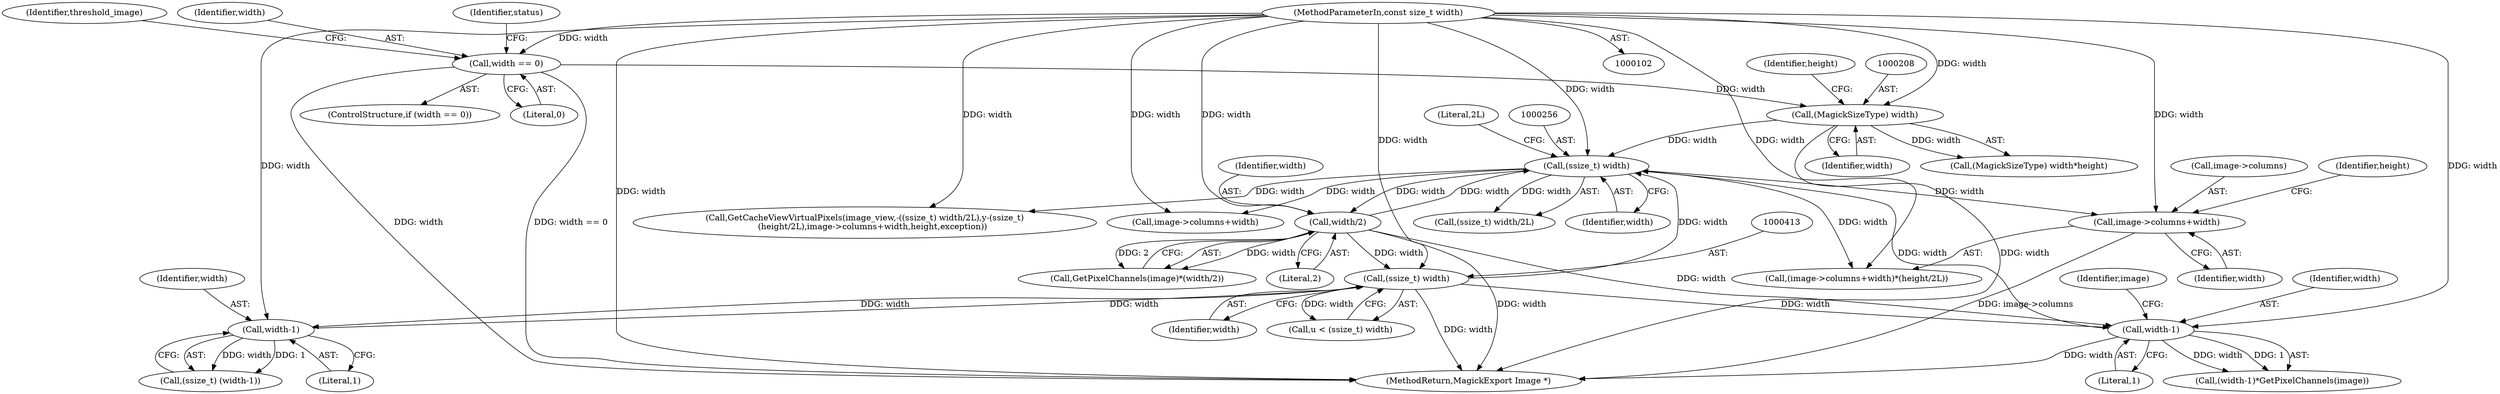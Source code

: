 digraph "0_ImageMagick_a7759f410b773a1dd57b0e1fb28112e1cd8b97bc@pointer" {
"1000310" [label="(Call,image->columns+width)"];
"1000104" [label="(MethodParameterIn,const size_t width)"];
"1000255" [label="(Call,(ssize_t) width)"];
"1000207" [label="(Call,(MagickSizeType) width)"];
"1000174" [label="(Call,width == 0)"];
"1000561" [label="(Call,width-1)"];
"1000412" [label="(Call,(ssize_t) width)"];
"1000423" [label="(Call,width-1)"];
"1000321" [label="(Call,width/2)"];
"1000561" [label="(Call,width-1)"];
"1000206" [label="(Call,(MagickSizeType) width*height)"];
"1000563" [label="(Literal,1)"];
"1000410" [label="(Call,u < (ssize_t) width)"];
"1000421" [label="(Call,(ssize_t) (width-1))"];
"1000251" [label="(Call,GetCacheViewVirtualPixels(image_view,-((ssize_t) width/2L),y-(ssize_t)\n      (height/2L),image->columns+width,height,exception))"];
"1000425" [label="(Literal,1)"];
"1000180" [label="(Identifier,status)"];
"1000266" [label="(Call,image->columns+width)"];
"1000565" [label="(Identifier,image)"];
"1000560" [label="(Call,(width-1)*GetPixelChannels(image))"];
"1000174" [label="(Call,width == 0)"];
"1000311" [label="(Call,image->columns)"];
"1000207" [label="(Call,(MagickSizeType) width)"];
"1000258" [label="(Literal,2L)"];
"1000178" [label="(Identifier,threshold_image)"];
"1000255" [label="(Call,(ssize_t) width)"];
"1000323" [label="(Literal,2)"];
"1000173" [label="(ControlStructure,if (width == 0))"];
"1000424" [label="(Identifier,width)"];
"1000254" [label="(Call,(ssize_t) width/2L)"];
"1000322" [label="(Identifier,width)"];
"1000176" [label="(Literal,0)"];
"1000257" [label="(Identifier,width)"];
"1000318" [label="(Call,GetPixelChannels(image)*(width/2))"];
"1000562" [label="(Identifier,width)"];
"1000175" [label="(Identifier,width)"];
"1000310" [label="(Call,image->columns+width)"];
"1000210" [label="(Identifier,height)"];
"1000414" [label="(Identifier,width)"];
"1000321" [label="(Call,width/2)"];
"1000682" [label="(MethodReturn,MagickExport Image *)"];
"1000209" [label="(Identifier,width)"];
"1000423" [label="(Call,width-1)"];
"1000316" [label="(Identifier,height)"];
"1000412" [label="(Call,(ssize_t) width)"];
"1000314" [label="(Identifier,width)"];
"1000309" [label="(Call,(image->columns+width)*(height/2L))"];
"1000104" [label="(MethodParameterIn,const size_t width)"];
"1000310" -> "1000309"  [label="AST: "];
"1000310" -> "1000314"  [label="CFG: "];
"1000311" -> "1000310"  [label="AST: "];
"1000314" -> "1000310"  [label="AST: "];
"1000316" -> "1000310"  [label="CFG: "];
"1000310" -> "1000682"  [label="DDG: image->columns"];
"1000104" -> "1000310"  [label="DDG: width"];
"1000255" -> "1000310"  [label="DDG: width"];
"1000104" -> "1000102"  [label="AST: "];
"1000104" -> "1000682"  [label="DDG: width"];
"1000104" -> "1000174"  [label="DDG: width"];
"1000104" -> "1000207"  [label="DDG: width"];
"1000104" -> "1000255"  [label="DDG: width"];
"1000104" -> "1000251"  [label="DDG: width"];
"1000104" -> "1000266"  [label="DDG: width"];
"1000104" -> "1000309"  [label="DDG: width"];
"1000104" -> "1000321"  [label="DDG: width"];
"1000104" -> "1000412"  [label="DDG: width"];
"1000104" -> "1000423"  [label="DDG: width"];
"1000104" -> "1000561"  [label="DDG: width"];
"1000255" -> "1000254"  [label="AST: "];
"1000255" -> "1000257"  [label="CFG: "];
"1000256" -> "1000255"  [label="AST: "];
"1000257" -> "1000255"  [label="AST: "];
"1000258" -> "1000255"  [label="CFG: "];
"1000255" -> "1000254"  [label="DDG: width"];
"1000207" -> "1000255"  [label="DDG: width"];
"1000561" -> "1000255"  [label="DDG: width"];
"1000412" -> "1000255"  [label="DDG: width"];
"1000321" -> "1000255"  [label="DDG: width"];
"1000255" -> "1000251"  [label="DDG: width"];
"1000255" -> "1000266"  [label="DDG: width"];
"1000255" -> "1000309"  [label="DDG: width"];
"1000255" -> "1000321"  [label="DDG: width"];
"1000207" -> "1000206"  [label="AST: "];
"1000207" -> "1000209"  [label="CFG: "];
"1000208" -> "1000207"  [label="AST: "];
"1000209" -> "1000207"  [label="AST: "];
"1000210" -> "1000207"  [label="CFG: "];
"1000207" -> "1000682"  [label="DDG: width"];
"1000207" -> "1000206"  [label="DDG: width"];
"1000174" -> "1000207"  [label="DDG: width"];
"1000174" -> "1000173"  [label="AST: "];
"1000174" -> "1000176"  [label="CFG: "];
"1000175" -> "1000174"  [label="AST: "];
"1000176" -> "1000174"  [label="AST: "];
"1000178" -> "1000174"  [label="CFG: "];
"1000180" -> "1000174"  [label="CFG: "];
"1000174" -> "1000682"  [label="DDG: width == 0"];
"1000174" -> "1000682"  [label="DDG: width"];
"1000561" -> "1000560"  [label="AST: "];
"1000561" -> "1000563"  [label="CFG: "];
"1000562" -> "1000561"  [label="AST: "];
"1000563" -> "1000561"  [label="AST: "];
"1000565" -> "1000561"  [label="CFG: "];
"1000561" -> "1000682"  [label="DDG: width"];
"1000561" -> "1000560"  [label="DDG: width"];
"1000561" -> "1000560"  [label="DDG: 1"];
"1000412" -> "1000561"  [label="DDG: width"];
"1000321" -> "1000561"  [label="DDG: width"];
"1000412" -> "1000410"  [label="AST: "];
"1000412" -> "1000414"  [label="CFG: "];
"1000413" -> "1000412"  [label="AST: "];
"1000414" -> "1000412"  [label="AST: "];
"1000410" -> "1000412"  [label="CFG: "];
"1000412" -> "1000682"  [label="DDG: width"];
"1000412" -> "1000410"  [label="DDG: width"];
"1000423" -> "1000412"  [label="DDG: width"];
"1000321" -> "1000412"  [label="DDG: width"];
"1000412" -> "1000423"  [label="DDG: width"];
"1000423" -> "1000421"  [label="AST: "];
"1000423" -> "1000425"  [label="CFG: "];
"1000424" -> "1000423"  [label="AST: "];
"1000425" -> "1000423"  [label="AST: "];
"1000421" -> "1000423"  [label="CFG: "];
"1000423" -> "1000421"  [label="DDG: width"];
"1000423" -> "1000421"  [label="DDG: 1"];
"1000321" -> "1000318"  [label="AST: "];
"1000321" -> "1000323"  [label="CFG: "];
"1000322" -> "1000321"  [label="AST: "];
"1000323" -> "1000321"  [label="AST: "];
"1000318" -> "1000321"  [label="CFG: "];
"1000321" -> "1000682"  [label="DDG: width"];
"1000321" -> "1000318"  [label="DDG: width"];
"1000321" -> "1000318"  [label="DDG: 2"];
}
